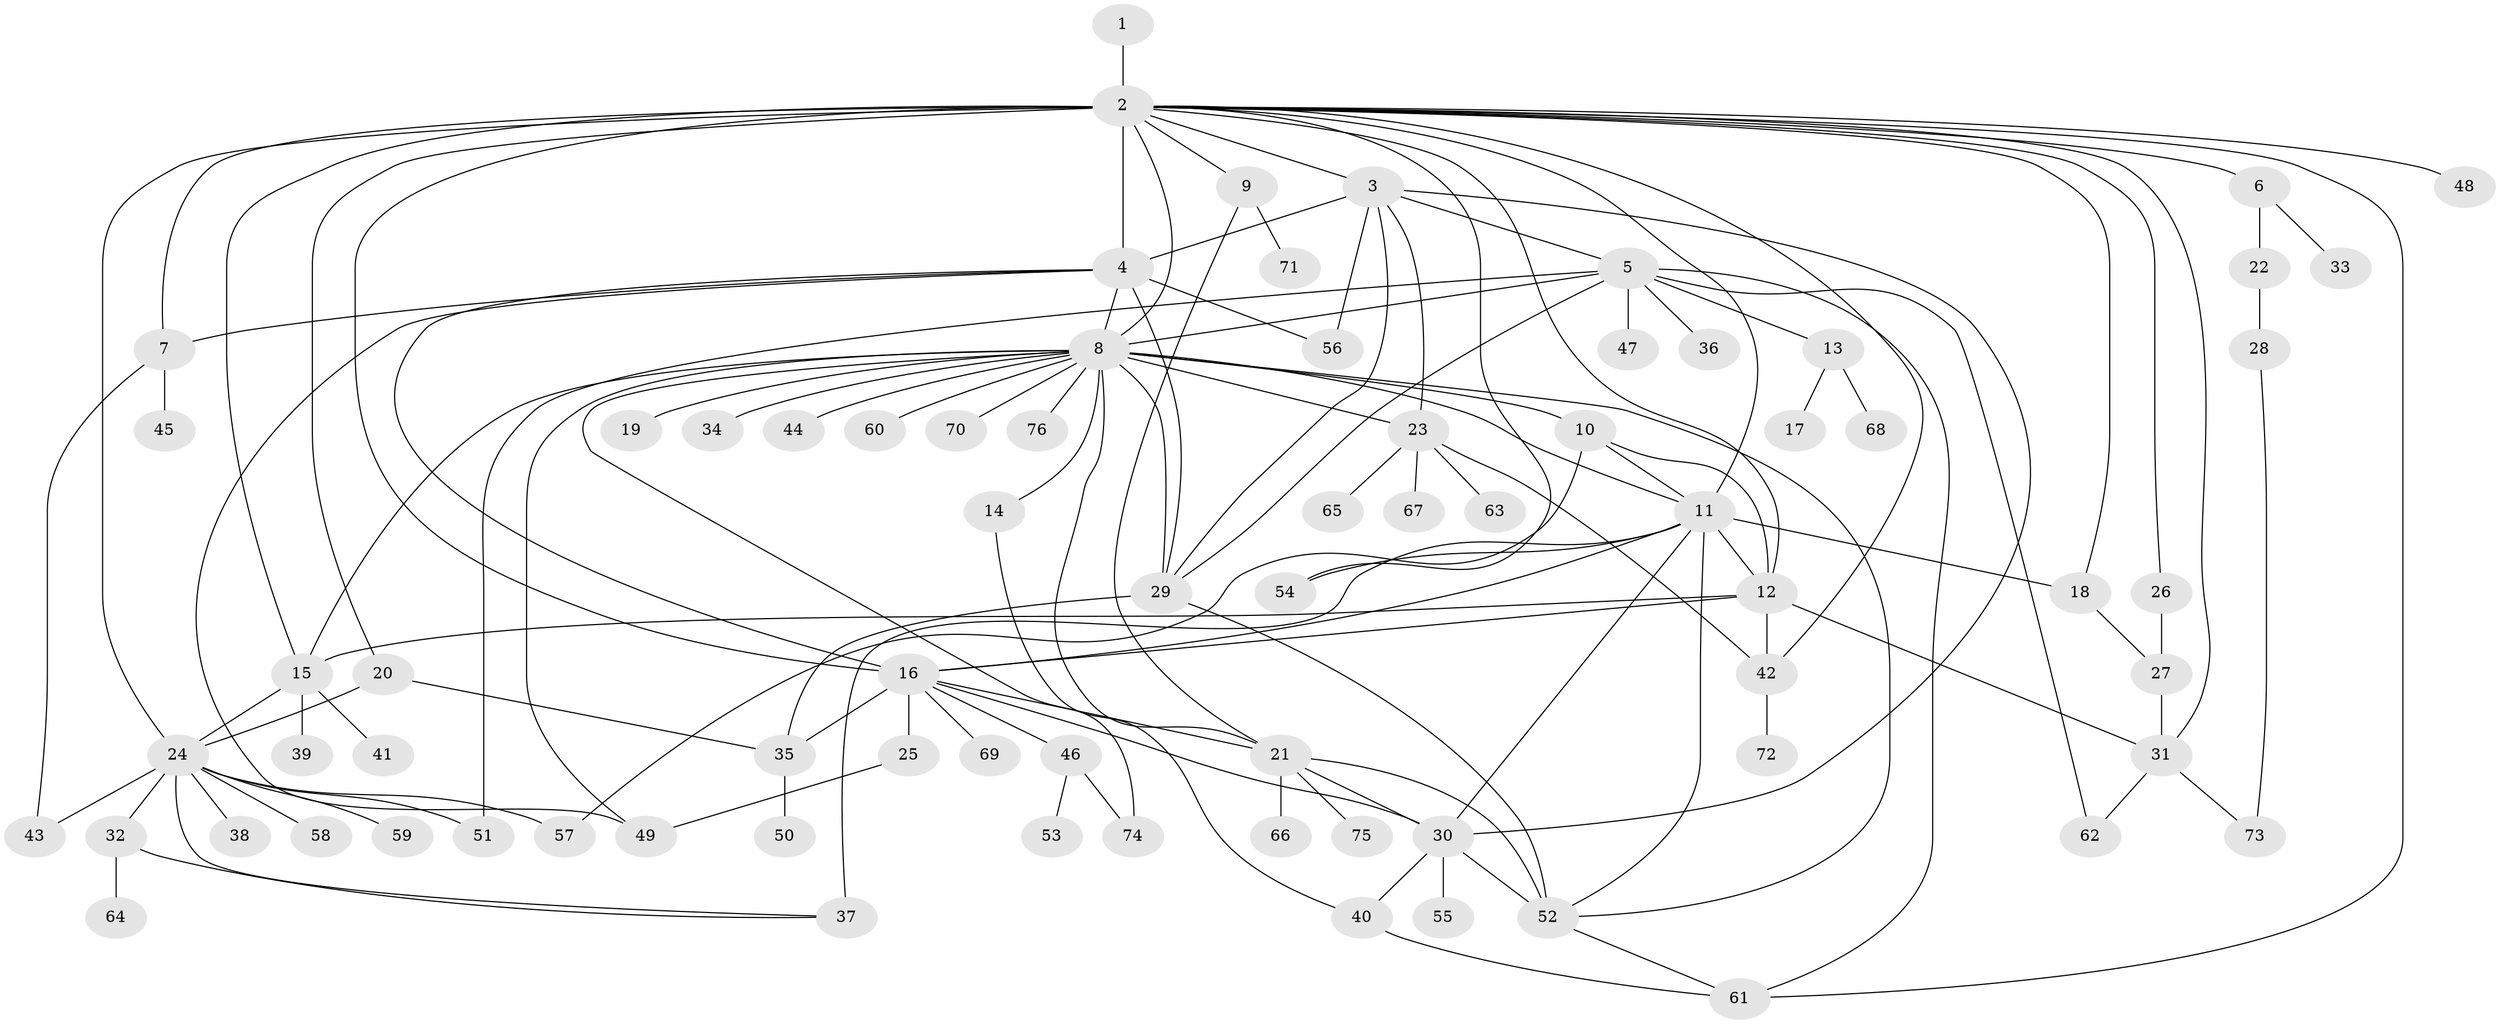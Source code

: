 // original degree distribution, {2: 0.20134228187919462, 44: 0.006711409395973154, 10: 0.013422818791946308, 1: 0.5167785234899329, 4: 0.053691275167785234, 5: 0.040268456375838924, 20: 0.006711409395973154, 9: 0.013422818791946308, 13: 0.006711409395973154, 7: 0.013422818791946308, 11: 0.006711409395973154, 3: 0.087248322147651, 6: 0.026845637583892617, 12: 0.006711409395973154}
// Generated by graph-tools (version 1.1) at 2025/35/03/09/25 02:35:20]
// undirected, 76 vertices, 127 edges
graph export_dot {
graph [start="1"]
  node [color=gray90,style=filled];
  1;
  2;
  3;
  4;
  5;
  6;
  7;
  8;
  9;
  10;
  11;
  12;
  13;
  14;
  15;
  16;
  17;
  18;
  19;
  20;
  21;
  22;
  23;
  24;
  25;
  26;
  27;
  28;
  29;
  30;
  31;
  32;
  33;
  34;
  35;
  36;
  37;
  38;
  39;
  40;
  41;
  42;
  43;
  44;
  45;
  46;
  47;
  48;
  49;
  50;
  51;
  52;
  53;
  54;
  55;
  56;
  57;
  58;
  59;
  60;
  61;
  62;
  63;
  64;
  65;
  66;
  67;
  68;
  69;
  70;
  71;
  72;
  73;
  74;
  75;
  76;
  1 -- 2 [weight=1.0];
  2 -- 3 [weight=2.0];
  2 -- 4 [weight=18.0];
  2 -- 6 [weight=1.0];
  2 -- 7 [weight=1.0];
  2 -- 8 [weight=1.0];
  2 -- 9 [weight=1.0];
  2 -- 11 [weight=1.0];
  2 -- 12 [weight=1.0];
  2 -- 15 [weight=1.0];
  2 -- 16 [weight=1.0];
  2 -- 18 [weight=1.0];
  2 -- 20 [weight=1.0];
  2 -- 24 [weight=1.0];
  2 -- 26 [weight=2.0];
  2 -- 31 [weight=1.0];
  2 -- 42 [weight=1.0];
  2 -- 48 [weight=1.0];
  2 -- 54 [weight=1.0];
  2 -- 61 [weight=1.0];
  3 -- 4 [weight=1.0];
  3 -- 5 [weight=1.0];
  3 -- 23 [weight=1.0];
  3 -- 29 [weight=1.0];
  3 -- 30 [weight=1.0];
  3 -- 56 [weight=1.0];
  4 -- 7 [weight=1.0];
  4 -- 8 [weight=1.0];
  4 -- 16 [weight=1.0];
  4 -- 29 [weight=1.0];
  4 -- 49 [weight=1.0];
  4 -- 56 [weight=1.0];
  5 -- 8 [weight=1.0];
  5 -- 13 [weight=1.0];
  5 -- 29 [weight=1.0];
  5 -- 36 [weight=1.0];
  5 -- 47 [weight=1.0];
  5 -- 51 [weight=1.0];
  5 -- 61 [weight=1.0];
  5 -- 62 [weight=1.0];
  6 -- 22 [weight=1.0];
  6 -- 33 [weight=1.0];
  7 -- 43 [weight=1.0];
  7 -- 45 [weight=1.0];
  8 -- 10 [weight=1.0];
  8 -- 11 [weight=1.0];
  8 -- 14 [weight=1.0];
  8 -- 15 [weight=1.0];
  8 -- 19 [weight=1.0];
  8 -- 21 [weight=1.0];
  8 -- 23 [weight=1.0];
  8 -- 29 [weight=1.0];
  8 -- 34 [weight=1.0];
  8 -- 44 [weight=1.0];
  8 -- 49 [weight=1.0];
  8 -- 52 [weight=1.0];
  8 -- 60 [weight=1.0];
  8 -- 70 [weight=1.0];
  8 -- 74 [weight=1.0];
  8 -- 76 [weight=1.0];
  9 -- 21 [weight=1.0];
  9 -- 71 [weight=1.0];
  10 -- 11 [weight=1.0];
  10 -- 12 [weight=6.0];
  10 -- 57 [weight=1.0];
  11 -- 12 [weight=1.0];
  11 -- 16 [weight=1.0];
  11 -- 18 [weight=1.0];
  11 -- 30 [weight=1.0];
  11 -- 37 [weight=3.0];
  11 -- 52 [weight=1.0];
  11 -- 54 [weight=1.0];
  12 -- 15 [weight=1.0];
  12 -- 16 [weight=1.0];
  12 -- 31 [weight=1.0];
  12 -- 42 [weight=1.0];
  13 -- 17 [weight=1.0];
  13 -- 68 [weight=1.0];
  14 -- 40 [weight=1.0];
  15 -- 24 [weight=1.0];
  15 -- 39 [weight=1.0];
  15 -- 41 [weight=1.0];
  16 -- 21 [weight=1.0];
  16 -- 25 [weight=1.0];
  16 -- 30 [weight=1.0];
  16 -- 35 [weight=1.0];
  16 -- 46 [weight=1.0];
  16 -- 69 [weight=1.0];
  18 -- 27 [weight=1.0];
  20 -- 24 [weight=1.0];
  20 -- 35 [weight=1.0];
  21 -- 30 [weight=1.0];
  21 -- 52 [weight=1.0];
  21 -- 66 [weight=1.0];
  21 -- 75 [weight=1.0];
  22 -- 28 [weight=2.0];
  23 -- 42 [weight=1.0];
  23 -- 63 [weight=1.0];
  23 -- 65 [weight=1.0];
  23 -- 67 [weight=1.0];
  24 -- 32 [weight=1.0];
  24 -- 37 [weight=1.0];
  24 -- 38 [weight=1.0];
  24 -- 43 [weight=1.0];
  24 -- 51 [weight=1.0];
  24 -- 57 [weight=1.0];
  24 -- 58 [weight=1.0];
  24 -- 59 [weight=1.0];
  25 -- 49 [weight=1.0];
  26 -- 27 [weight=3.0];
  27 -- 31 [weight=1.0];
  28 -- 73 [weight=1.0];
  29 -- 35 [weight=1.0];
  29 -- 52 [weight=3.0];
  30 -- 40 [weight=1.0];
  30 -- 52 [weight=1.0];
  30 -- 55 [weight=3.0];
  31 -- 62 [weight=1.0];
  31 -- 73 [weight=1.0];
  32 -- 37 [weight=1.0];
  32 -- 64 [weight=1.0];
  35 -- 50 [weight=2.0];
  40 -- 61 [weight=1.0];
  42 -- 72 [weight=1.0];
  46 -- 53 [weight=1.0];
  46 -- 74 [weight=1.0];
  52 -- 61 [weight=1.0];
}
